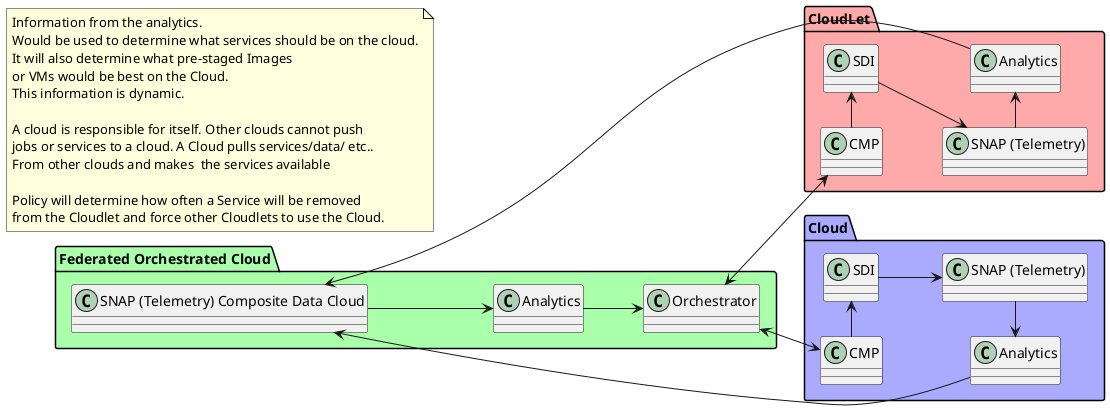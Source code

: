 @startuml

left to right direction

package CloudLet #ffaaaa {

  class "SNAP (Telemetry)" as STS
  class "Analytics" as AS
  class "CMP" as CMPS
  class "SDI" as SDIS
}
  note as N1
  Information from the analytics.
  Would be used to determine what services should be on the cloud.
  It will also determine what pre-staged Images
  or VMs would be best on the Cloud.
  This information is dynamic.

  A cloud is responsible for itself. Other clouds cannot push
  jobs or services to a cloud. A Cloud pulls services/data/ etc..
  From other clouds and makes  the services available

  Policy will determine how often a Service will be removed
  from the Cloudlet and force other Cloudlets to use the Cloud.
  end note

package "Federated Orchestrated Cloud" #aaffaa {
class "Orchestrator" as OW
class "SNAP (Telemetry) Composite Data Cloud" as STF
class "Analytics" as FOCA
}

package Cloud  #aaaaff {
  class "SDI" as SDIM
  class "SNAP (Telemetry)" as STM
  class "Analytics" as AM
  class "CMP" as CMPM
}
SDIS --> STS
SDIM --> STM
CMPS -> SDIS
CMPM -> SDIM
AS --> STF
STS -> AS
STM -> AM
AM --> STF
STF --> FOCA
FOCA --> OW
OW <--> CMPS
OW <--> CMPM

@enduml

